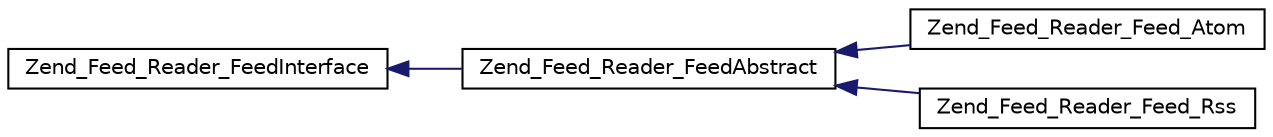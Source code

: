 digraph G
{
  edge [fontname="Helvetica",fontsize="10",labelfontname="Helvetica",labelfontsize="10"];
  node [fontname="Helvetica",fontsize="10",shape=record];
  rankdir="LR";
  Node1 [label="Zend_Feed_Reader_FeedInterface",height=0.2,width=0.4,color="black", fillcolor="white", style="filled",URL="$interface_zend___feed___reader___feed_interface.html"];
  Node1 -> Node2 [dir="back",color="midnightblue",fontsize="10",style="solid",fontname="Helvetica"];
  Node2 [label="Zend_Feed_Reader_FeedAbstract",height=0.2,width=0.4,color="black", fillcolor="white", style="filled",URL="$class_zend___feed___reader___feed_abstract.html"];
  Node2 -> Node3 [dir="back",color="midnightblue",fontsize="10",style="solid",fontname="Helvetica"];
  Node3 [label="Zend_Feed_Reader_Feed_Atom",height=0.2,width=0.4,color="black", fillcolor="white", style="filled",URL="$class_zend___feed___reader___feed___atom.html"];
  Node2 -> Node4 [dir="back",color="midnightblue",fontsize="10",style="solid",fontname="Helvetica"];
  Node4 [label="Zend_Feed_Reader_Feed_Rss",height=0.2,width=0.4,color="black", fillcolor="white", style="filled",URL="$class_zend___feed___reader___feed___rss.html"];
}
